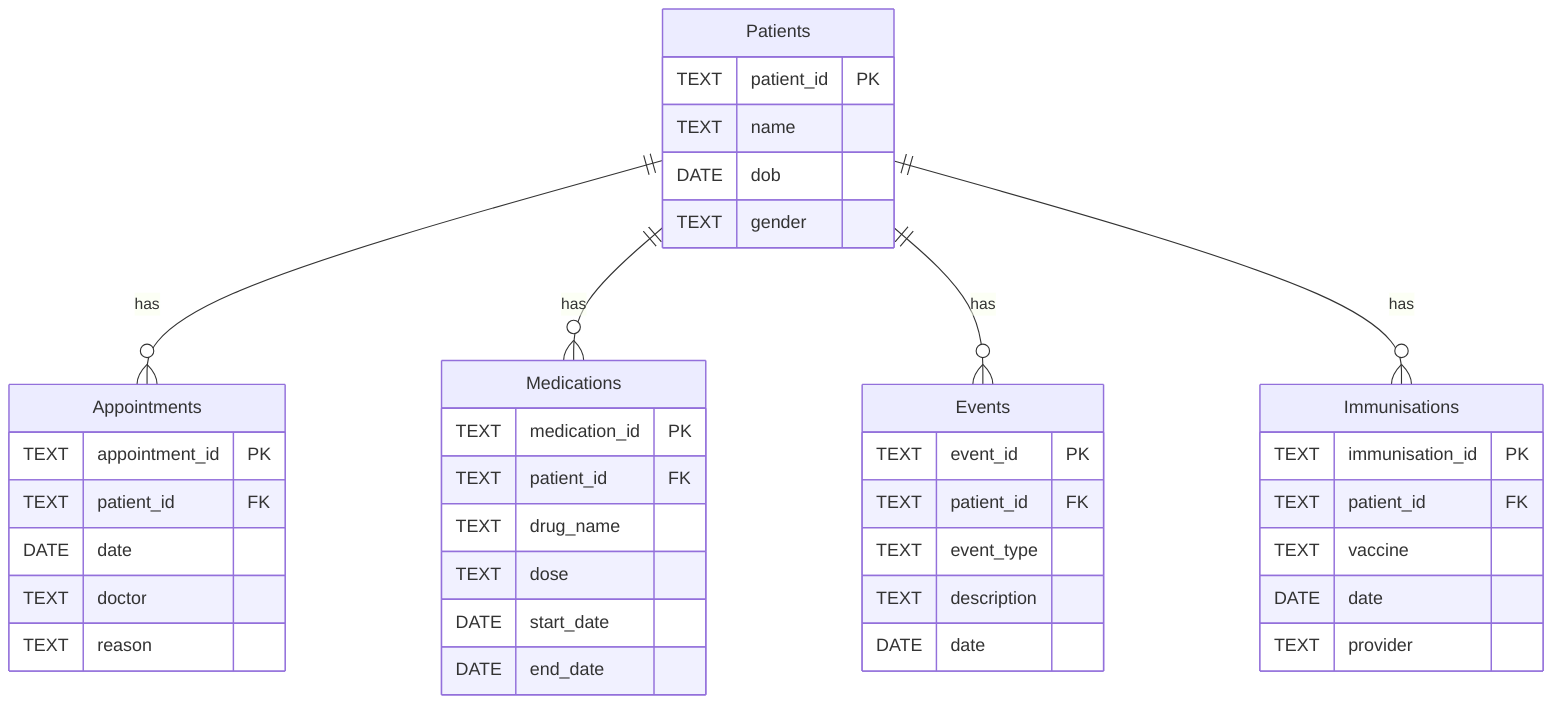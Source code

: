 erDiagram
  Patients ||--o{ Appointments : has
  Patients ||--o{ Medications  : has
  Patients ||--o{ Events       : has
  Patients ||--o{ Immunisations: has

  Patients {
    TEXT patient_id PK
    TEXT name
    DATE dob
    TEXT gender
  }

  Appointments {
    TEXT appointment_id PK
    TEXT patient_id FK
    DATE date
    TEXT doctor
    TEXT reason
  }

  Medications {
    TEXT medication_id PK
    TEXT patient_id FK
    TEXT drug_name
    TEXT dose
    DATE start_date
    DATE end_date
  }

  Events {
    TEXT event_id PK
    TEXT patient_id FK
    TEXT event_type
    TEXT description
    DATE date
  }

  Immunisations {
    TEXT immunisation_id PK
    TEXT patient_id FK
    TEXT vaccine
    DATE date
    TEXT provider
  }